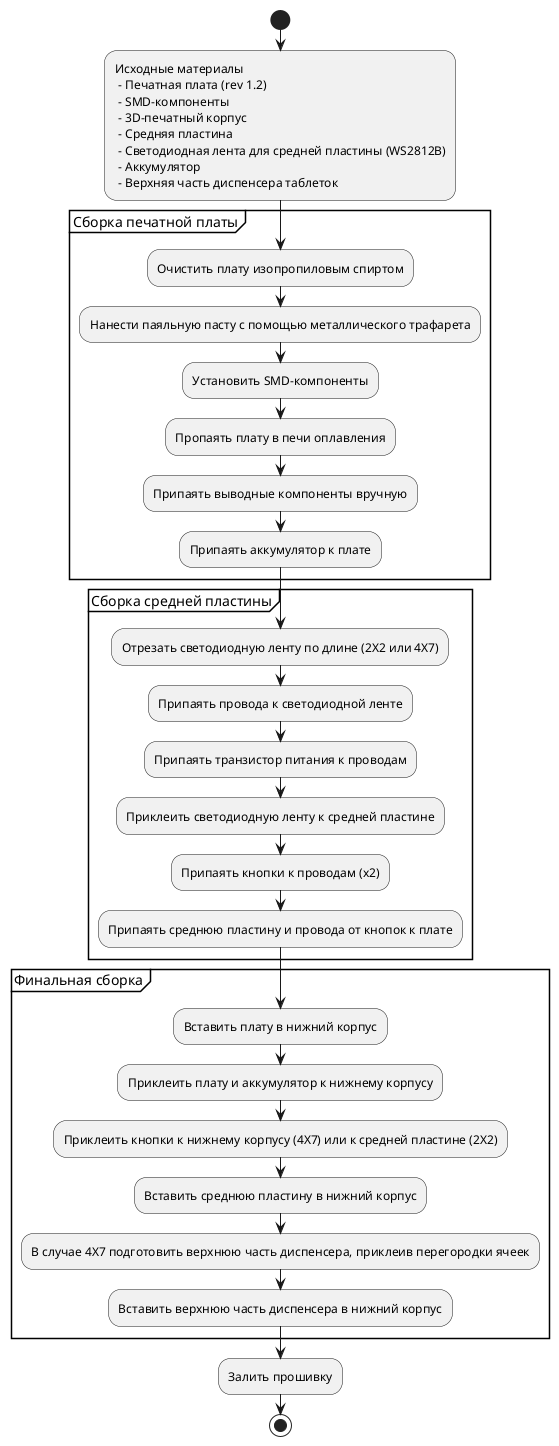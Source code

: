 @startuml
start
:Исходные материалы
 - Печатная плата (rev 1.2)
 - SMD-компоненты
 - 3D-печатный корпус
 - Средняя пластина
 - Светодиодная лента для средней пластины (WS2812B)
 - Аккумулятор
 - Верхняя часть диспенсера таблеток;
group "Сборка печатной платы"
    :Очистить плату изопропиловым спиртом;
    :Нанести паяльную пасту с помощью металлического трафарета;
    :Установить SMD-компоненты;
    :Пропаять плату в печи оплавления;
    :Припаять выводные компоненты вручную;
    :Припаять аккумулятор к плате;
end group
group "Сборка средней пластины"
    :Отрезать светодиодную ленту по длине (2X2 или 4X7);
    :Припаять провода к светодиодной ленте;
    :Припаять транзистор питания к проводам;
    :Приклеить светодиодную ленту к средней пластине;
    :Припаять кнопки к проводам (x2);
    :Припаять среднюю пластину и провода от кнопок к плате;
end group
group "Финальная сборка"
    :Вставить плату в нижний корпус;
    :Приклеить плату и аккумулятор к нижнему корпусу;
    :Приклеить кнопки к нижнему корпусу (4X7) или к средней пластине (2X2);
    :Вставить среднюю пластину в нижний корпус;
    :В случае 4X7 подготовить верхнюю часть диспенсера, приклеив перегородки ячеек;
    :Вставить верхнюю часть диспенсера в нижний корпус;
end group
:Залить прошивку;
stop
@enduml
